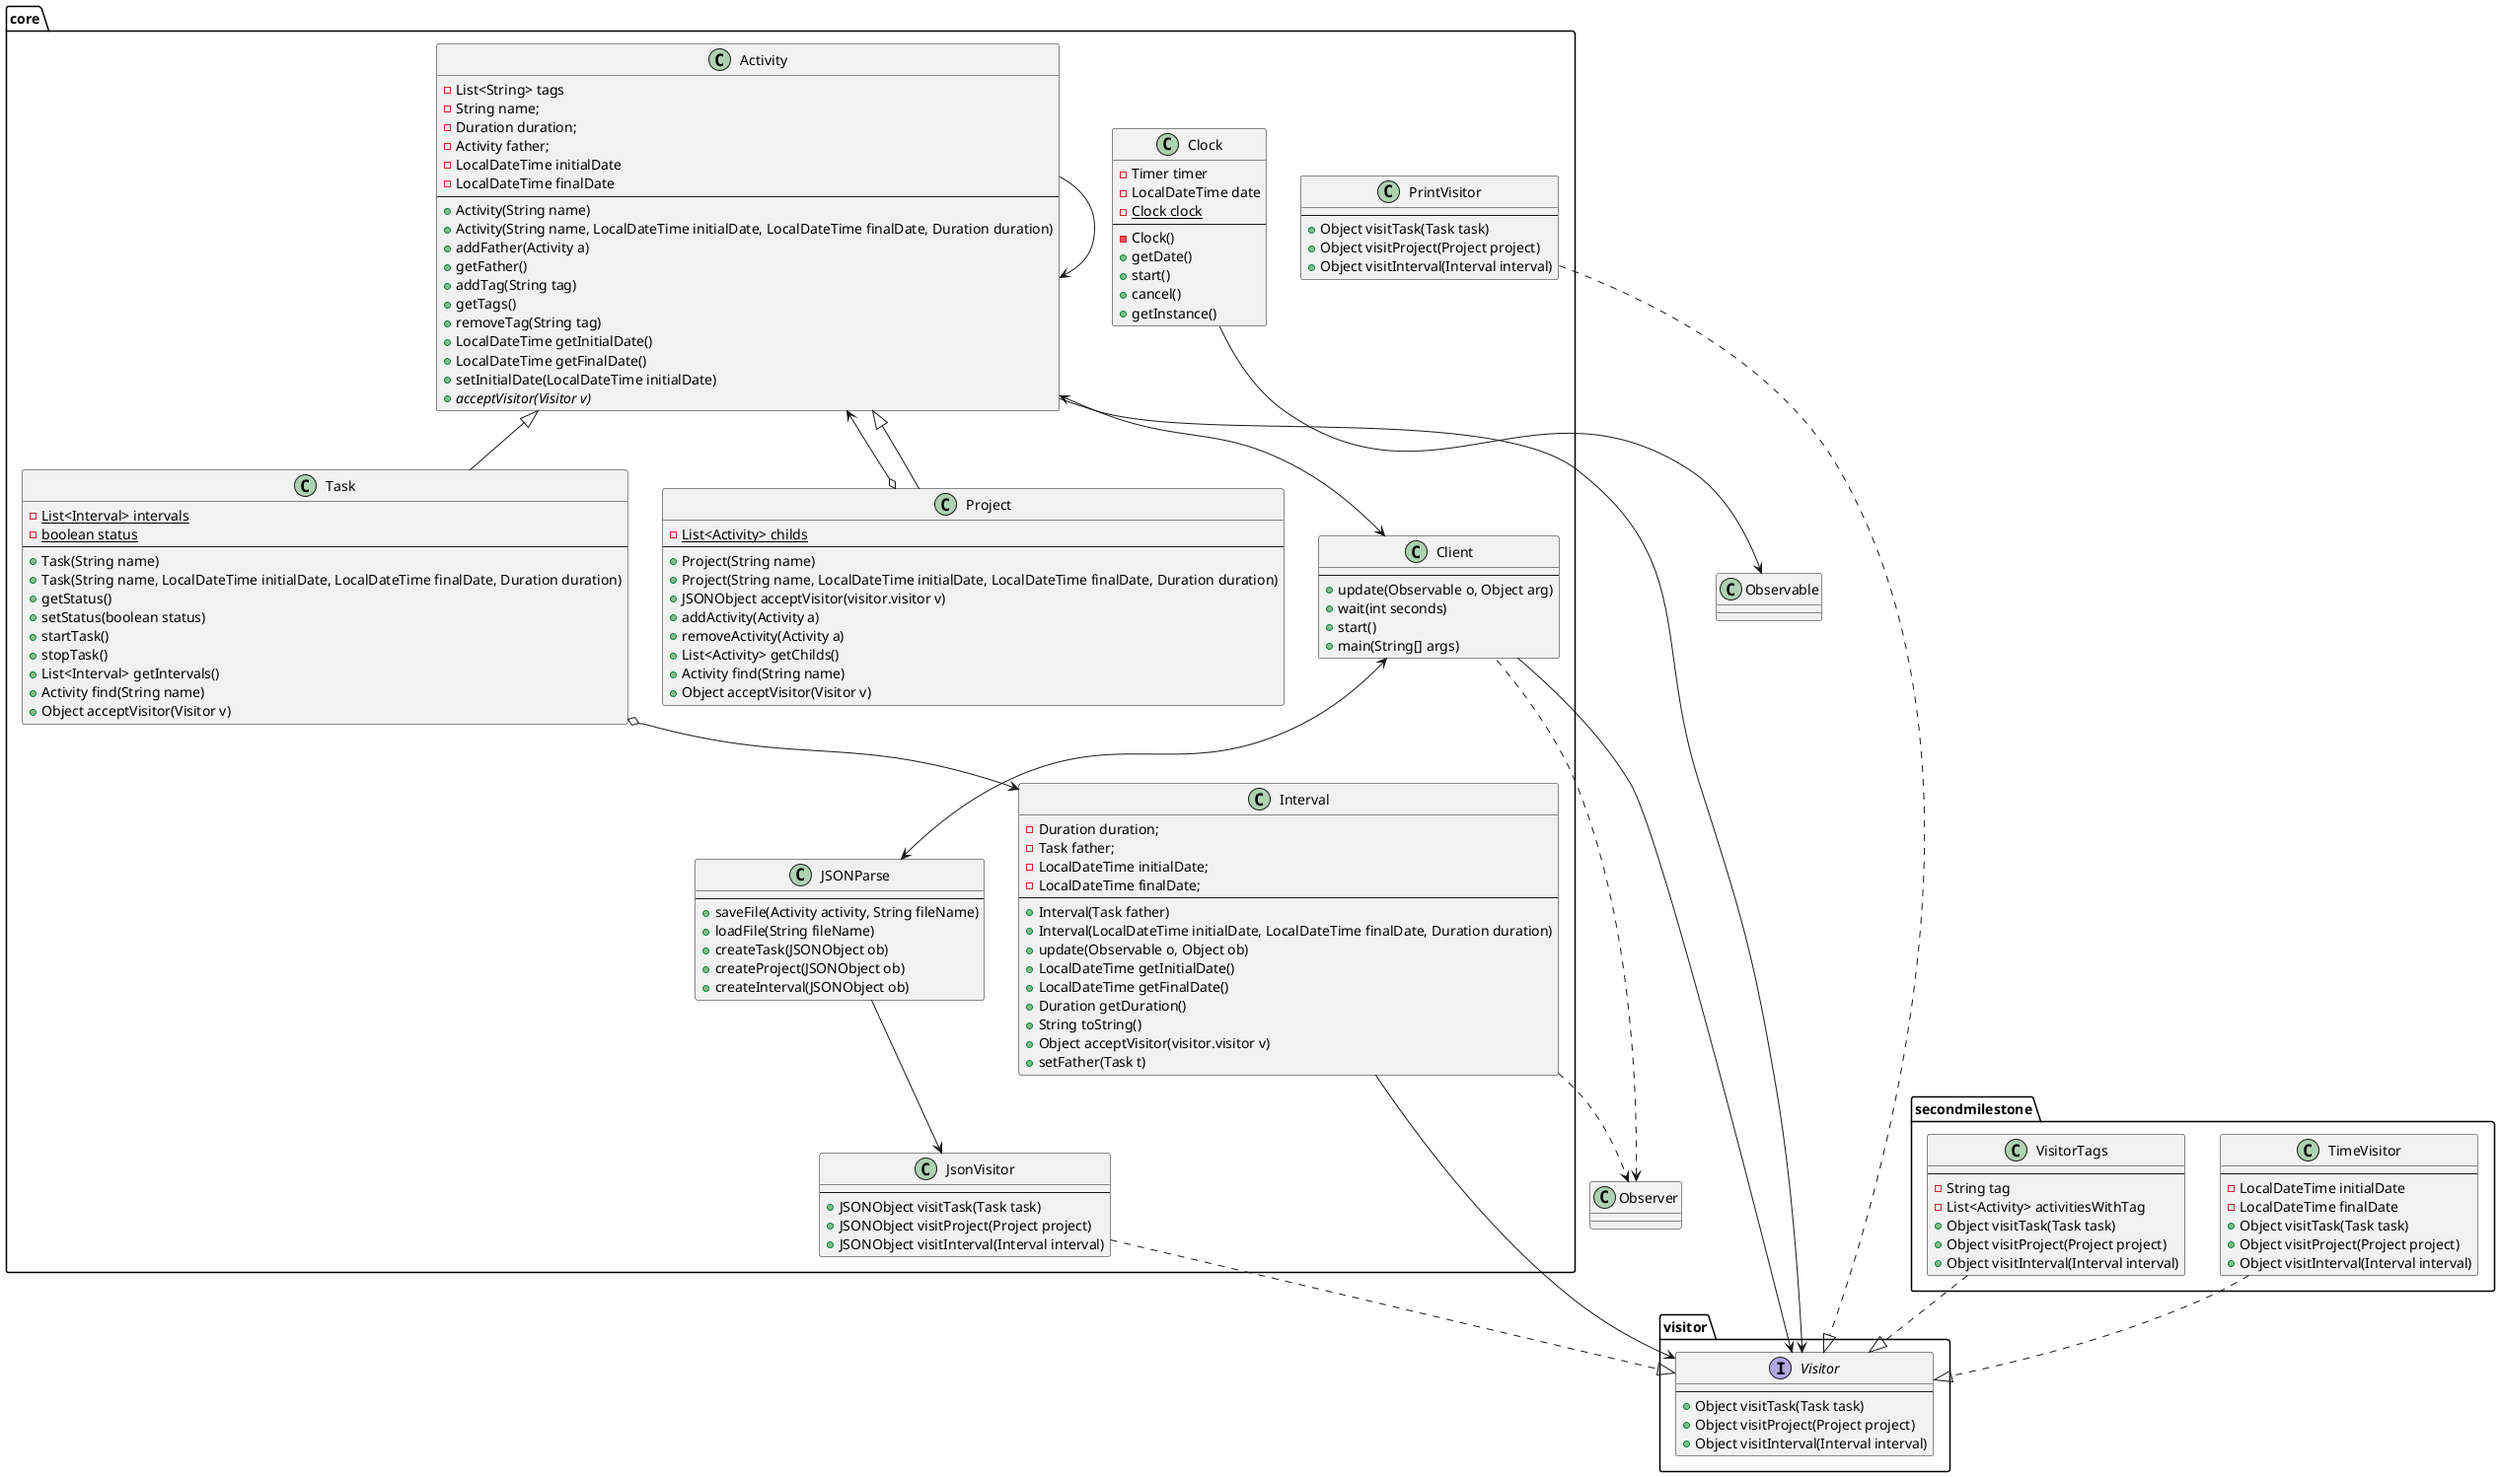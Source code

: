 @startuml


class core.Clock {
- Timer timer
- LocalDateTime date
- {static} Clock clock
--
- Clock()
+ getDate()
+ start()
+ cancel()
+ getInstance()
}

class core.Activity{
- List<String> tags
- String name;
- Duration duration;
- Activity father;
- LocalDateTime initialDate
- LocalDateTime finalDate
--
+ Activity(String name)
+ Activity(String name, LocalDateTime initialDate, LocalDateTime finalDate, Duration duration)
+ addFather(Activity a)
+ getFather()
+ addTag(String tag)
+ getTags()
+ removeTag(String tag)
+ LocalDateTime getInitialDate()
+ LocalDateTime getFinalDate()
+ setInitialDate(LocalDateTime initialDate)
+ {abstract} acceptVisitor(Visitor v)
}

class core.Interval{
- Duration duration;
- Task father;
- LocalDateTime initialDate;
- LocalDateTime finalDate;
--
+ Interval(Task father)
+ Interval(LocalDateTime initialDate, LocalDateTime finalDate, Duration duration)
+ update(Observable o, Object ob)
+ LocalDateTime getInitialDate()
+ LocalDateTime getFinalDate()
+ Duration getDuration()
+ String toString()
+ Object acceptVisitor(visitor.visitor v)
+ setFather(Task t)
}

class core.Task{
- {static} List<Interval> intervals
- {static} boolean status
--
+ Task(String name)
+ Task(String name, LocalDateTime initialDate, LocalDateTime finalDate, Duration duration)
+ getStatus()
+ setStatus(boolean status)
+ startTask()
+ stopTask()
+ List<Interval> getIntervals()
+ Activity find(String name)
+ Object acceptVisitor(Visitor v)
}

class core.Project{
- {static} List<Activity> childs
--
+ Project(String name)
+ Project(String name, LocalDateTime initialDate, LocalDateTime finalDate, Duration duration)
+ JSONObject acceptVisitor(visitor.visitor v)
+ addActivity(Activity a)
+ removeActivity(Activity a)
+ List<Activity> getChilds()
+ Activity find(String name)
+ Object acceptVisitor(Visitor v)
}


class core.Client{
--
+ update(Observable o, Object arg)
+ wait(int seconds)
+ start()
+ main(String[] args)
}


class core.JSONParse{
--
+ saveFile(Activity activity, String fileName)
+ loadFile(String fileName)
+ createTask(JSONObject ob)
+ createProject(JSONObject ob)
+ createInterval(JSONObject ob)
}

class core.PrintVisitor {
--
+ Object visitTask(Task task)
+ Object visitProject(Project project)
+ Object visitInterval(Interval interval)
}

class core.JsonVisitor {
--
+ JSONObject visitTask(Task task)
+ JSONObject visitProject(Project project)
+ JSONObject visitInterval(Interval interval)
}

interface visitor.Visitor {
--
+ Object visitTask(Task task)
+ Object visitProject(Project project)
+ Object visitInterval(Interval interval)
}

class secondmilestone.TimeVisitor {
--
- LocalDateTime initialDate
- LocalDateTime finalDate
+ Object visitTask(Task task)
+ Object visitProject(Project project)
+ Object visitInterval(Interval interval)
}

class secondmilestone.VisitorTags {
--
- String tag
- List<Activity> activitiesWithTag
+ Object visitTask(Task task)
+ Object visitProject(Project project)
+ Object visitInterval(Interval interval)
}


core.Activity <--> core.Client
core.Activity --> core.Activity
core.Activity <--o core.Project
core.Activity <|-- core.Project
core.Activity <|-- core.Task
core.Task o--> core.Interval
core.Interval ..> Observer
Observer <.. core.Client
core.Client <--> core.JSONParse
core.Clock --> Observable
core.JSONParse --> core.JsonVisitor
core.Activity --> visitor.Visitor
core.Interval --> visitor.Visitor
core.JsonVisitor ..|> visitor.Visitor
core.PrintVisitor ..|> visitor.Visitor
secondmilestone.TimeVisitor ..|> visitor.Visitor
secondmilestone.VisitorTags ..|> visitor.Visitor
core.Client --> visitor.Visitor
@enduml
